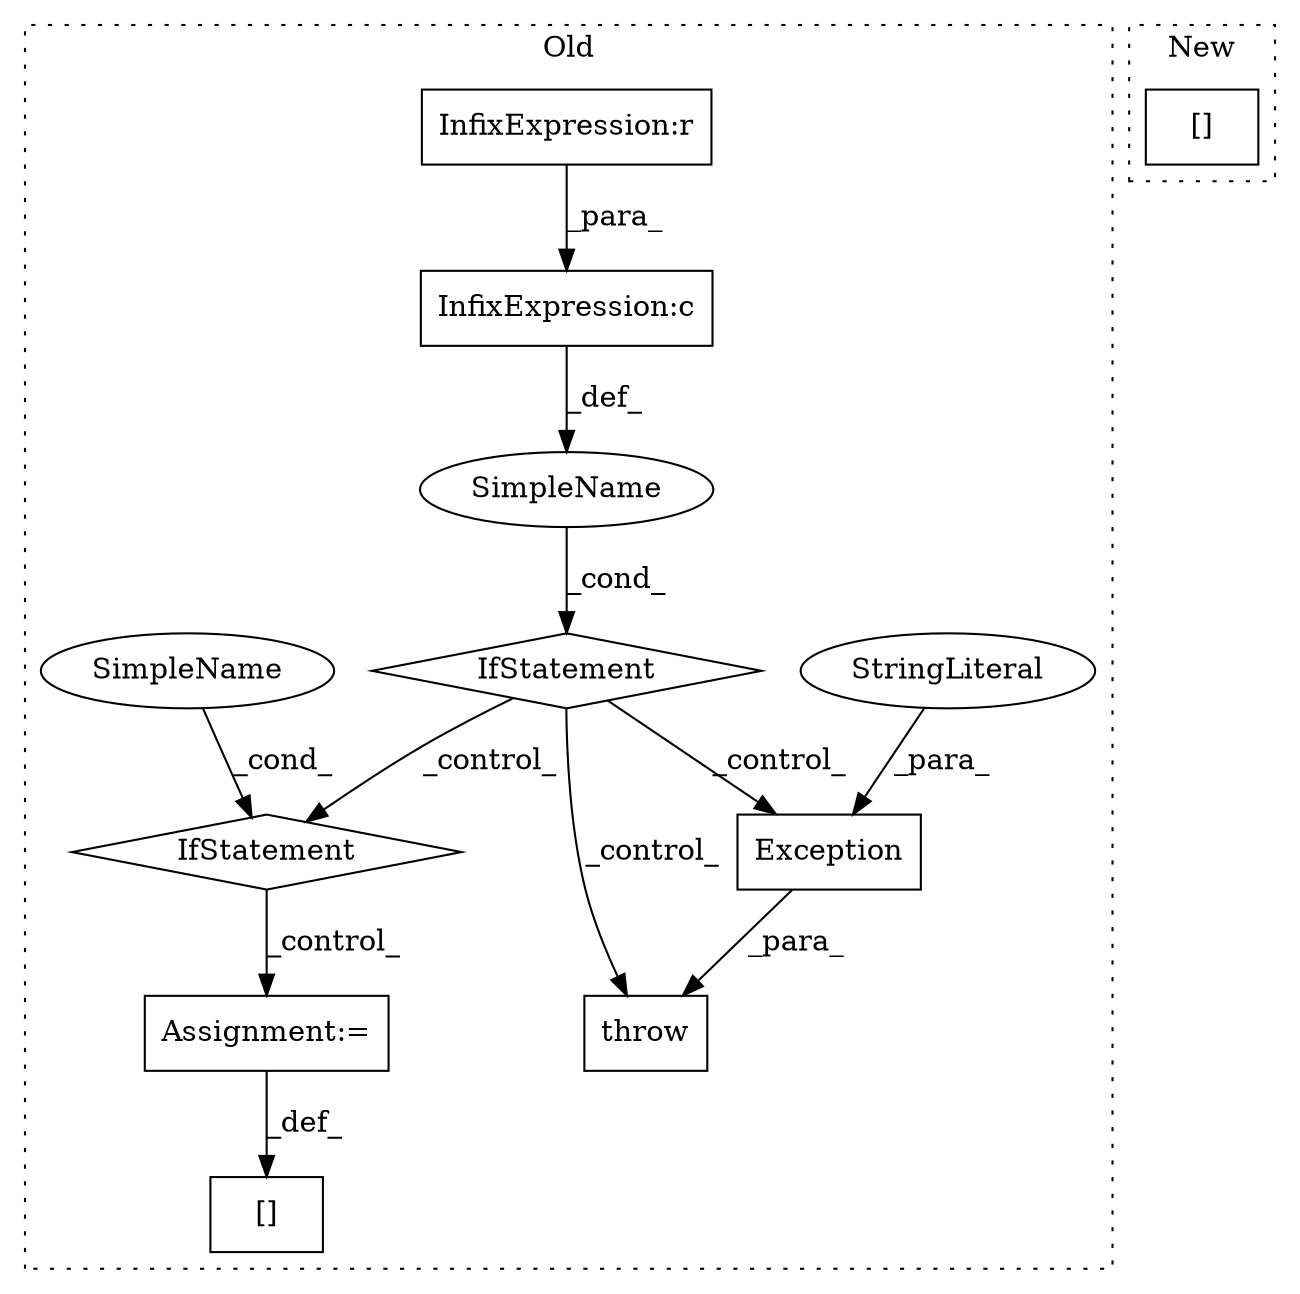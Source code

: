 digraph G {
subgraph cluster0 {
1 [label="Exception" a="32" s="8547,8589" l="10,1" shape="box"];
3 [label="throw" a="53" s="8541" l="6" shape="box"];
4 [label="SimpleName" a="42" s="" l="" shape="ellipse"];
5 [label="IfStatement" a="25" s="8436,8531" l="4,2" shape="diamond"];
6 [label="StringLiteral" a="45" s="8557" l="32" shape="ellipse"];
7 [label="Assignment:=" a="7" s="8778" l="1" shape="box"];
8 [label="[]" a="2" s="8741,8777" l="12,1" shape="box"];
9 [label="IfStatement" a="25" s="8602,8630" l="4,2" shape="diamond"];
10 [label="SimpleName" a="42" s="" l="" shape="ellipse"];
11 [label="InfixExpression:c" a="27" s="8466" l="4" shape="box"];
12 [label="InfixExpression:r" a="27" s="8457" l="4" shape="box"];
label = "Old";
style="dotted";
}
subgraph cluster1 {
2 [label="[]" a="2" s="8102,8123" l="17,1" shape="box"];
label = "New";
style="dotted";
}
1 -> 3 [label="_para_"];
4 -> 5 [label="_cond_"];
5 -> 1 [label="_control_"];
5 -> 3 [label="_control_"];
5 -> 9 [label="_control_"];
6 -> 1 [label="_para_"];
7 -> 8 [label="_def_"];
9 -> 7 [label="_control_"];
10 -> 9 [label="_cond_"];
11 -> 4 [label="_def_"];
12 -> 11 [label="_para_"];
}